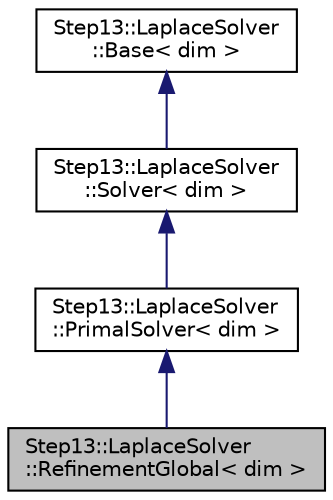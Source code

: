 digraph "Step13::LaplaceSolver::RefinementGlobal&lt; dim &gt;"
{
 // LATEX_PDF_SIZE
  edge [fontname="Helvetica",fontsize="10",labelfontname="Helvetica",labelfontsize="10"];
  node [fontname="Helvetica",fontsize="10",shape=record];
  Node1 [label="Step13::LaplaceSolver\l::RefinementGlobal\< dim \>",height=0.2,width=0.4,color="black", fillcolor="grey75", style="filled", fontcolor="black",tooltip=" "];
  Node2 -> Node1 [dir="back",color="midnightblue",fontsize="10",style="solid",fontname="Helvetica"];
  Node2 [label="Step13::LaplaceSolver\l::PrimalSolver\< dim \>",height=0.2,width=0.4,color="black", fillcolor="white", style="filled",URL="$classStep13_1_1LaplaceSolver_1_1PrimalSolver.html",tooltip=" "];
  Node3 -> Node2 [dir="back",color="midnightblue",fontsize="10",style="solid",fontname="Helvetica"];
  Node3 [label="Step13::LaplaceSolver\l::Solver\< dim \>",height=0.2,width=0.4,color="black", fillcolor="white", style="filled",URL="$classStep13_1_1LaplaceSolver_1_1Solver.html",tooltip=" "];
  Node4 -> Node3 [dir="back",color="midnightblue",fontsize="10",style="solid",fontname="Helvetica"];
  Node4 [label="Step13::LaplaceSolver\l::Base\< dim \>",height=0.2,width=0.4,color="black", fillcolor="white", style="filled",URL="$classStep13_1_1LaplaceSolver_1_1Base.html",tooltip=" "];
}
